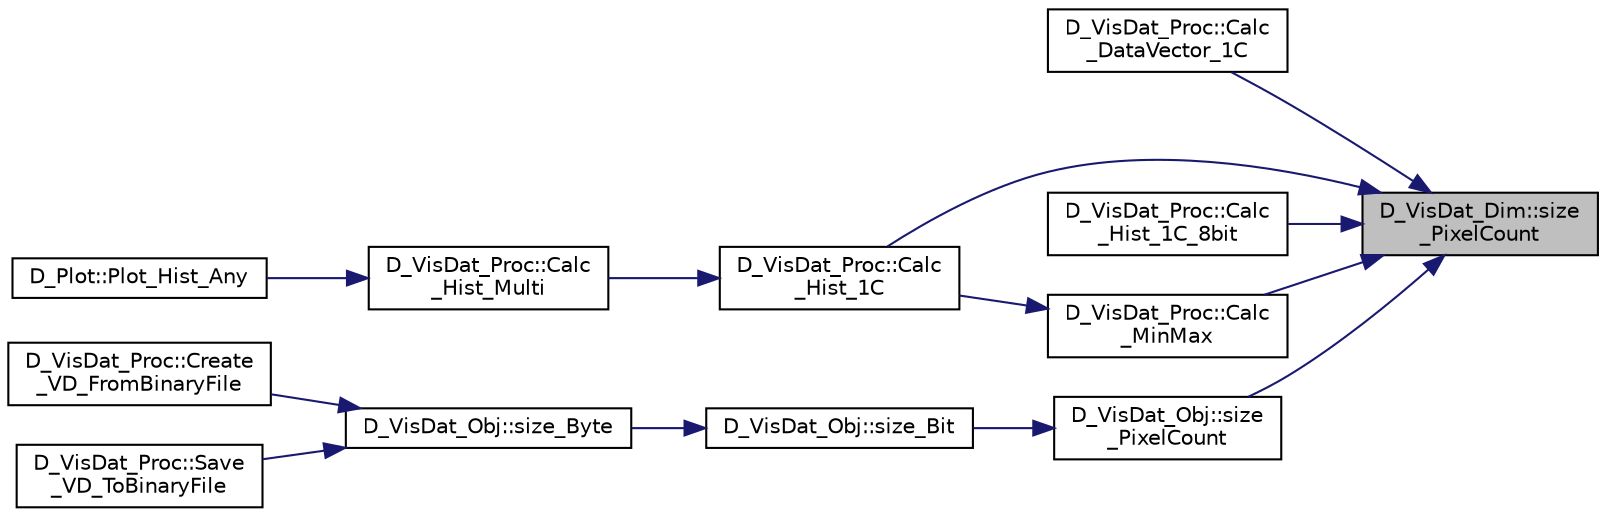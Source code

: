 digraph "D_VisDat_Dim::size_PixelCount"
{
 // LATEX_PDF_SIZE
  edge [fontname="Helvetica",fontsize="10",labelfontname="Helvetica",labelfontsize="10"];
  node [fontname="Helvetica",fontsize="10",shape=record];
  rankdir="RL";
  Node1 [label="D_VisDat_Dim::size\l_PixelCount",height=0.2,width=0.4,color="black", fillcolor="grey75", style="filled", fontcolor="black",tooltip=" "];
  Node1 -> Node2 [dir="back",color="midnightblue",fontsize="10",style="solid",fontname="Helvetica"];
  Node2 [label="D_VisDat_Proc::Calc\l_DataVector_1C",height=0.2,width=0.4,color="black", fillcolor="white", style="filled",URL="$class_d___vis_dat___proc.html#abc7138e7a9bd3b9a72c7ab661e64e7a8",tooltip=" "];
  Node1 -> Node3 [dir="back",color="midnightblue",fontsize="10",style="solid",fontname="Helvetica"];
  Node3 [label="D_VisDat_Proc::Calc\l_Hist_1C",height=0.2,width=0.4,color="black", fillcolor="white", style="filled",URL="$class_d___vis_dat___proc.html#a2f64e0a4be4f0a07da48ac9126a7b1a2",tooltip=" "];
  Node3 -> Node4 [dir="back",color="midnightblue",fontsize="10",style="solid",fontname="Helvetica"];
  Node4 [label="D_VisDat_Proc::Calc\l_Hist_Multi",height=0.2,width=0.4,color="black", fillcolor="white", style="filled",URL="$class_d___vis_dat___proc.html#a558387270e1b1602f410a46157c7d8d2",tooltip=" "];
  Node4 -> Node5 [dir="back",color="midnightblue",fontsize="10",style="solid",fontname="Helvetica"];
  Node5 [label="D_Plot::Plot_Hist_Any",height=0.2,width=0.4,color="black", fillcolor="white", style="filled",URL="$class_d___plot.html#abb572f7000c84378576303e4fa065b9d",tooltip=" "];
  Node1 -> Node6 [dir="back",color="midnightblue",fontsize="10",style="solid",fontname="Helvetica"];
  Node6 [label="D_VisDat_Proc::Calc\l_Hist_1C_8bit",height=0.2,width=0.4,color="black", fillcolor="white", style="filled",URL="$class_d___vis_dat___proc.html#a88f71ebc7a36d1e757337e09112dbd0d",tooltip=" "];
  Node1 -> Node7 [dir="back",color="midnightblue",fontsize="10",style="solid",fontname="Helvetica"];
  Node7 [label="D_VisDat_Proc::Calc\l_MinMax",height=0.2,width=0.4,color="black", fillcolor="white", style="filled",URL="$class_d___vis_dat___proc.html#ad5ac3a4e00d85ebb3a6dd98cebc95820",tooltip=" "];
  Node7 -> Node3 [dir="back",color="midnightblue",fontsize="10",style="solid",fontname="Helvetica"];
  Node1 -> Node8 [dir="back",color="midnightblue",fontsize="10",style="solid",fontname="Helvetica"];
  Node8 [label="D_VisDat_Obj::size\l_PixelCount",height=0.2,width=0.4,color="black", fillcolor="white", style="filled",URL="$class_d___vis_dat___obj.html#a8e48a053eb8940e7a96d96644f88c9d0",tooltip=" "];
  Node8 -> Node9 [dir="back",color="midnightblue",fontsize="10",style="solid",fontname="Helvetica"];
  Node9 [label="D_VisDat_Obj::size_Bit",height=0.2,width=0.4,color="black", fillcolor="white", style="filled",URL="$class_d___vis_dat___obj.html#a6c9d98c7f7bf15602917c7a3872841f9",tooltip=" "];
  Node9 -> Node10 [dir="back",color="midnightblue",fontsize="10",style="solid",fontname="Helvetica"];
  Node10 [label="D_VisDat_Obj::size_Byte",height=0.2,width=0.4,color="black", fillcolor="white", style="filled",URL="$class_d___vis_dat___obj.html#a3962cb8ddb9680dddbb7549976d6e99f",tooltip=" "];
  Node10 -> Node11 [dir="back",color="midnightblue",fontsize="10",style="solid",fontname="Helvetica"];
  Node11 [label="D_VisDat_Proc::Create\l_VD_FromBinaryFile",height=0.2,width=0.4,color="black", fillcolor="white", style="filled",URL="$class_d___vis_dat___proc.html#a6e2e483da37f26176df1b191e37b0064",tooltip=" "];
  Node10 -> Node12 [dir="back",color="midnightblue",fontsize="10",style="solid",fontname="Helvetica"];
  Node12 [label="D_VisDat_Proc::Save\l_VD_ToBinaryFile",height=0.2,width=0.4,color="black", fillcolor="white", style="filled",URL="$class_d___vis_dat___proc.html#ab065595c5ee40ec19d32c1cf0d2a1404",tooltip=" "];
}
